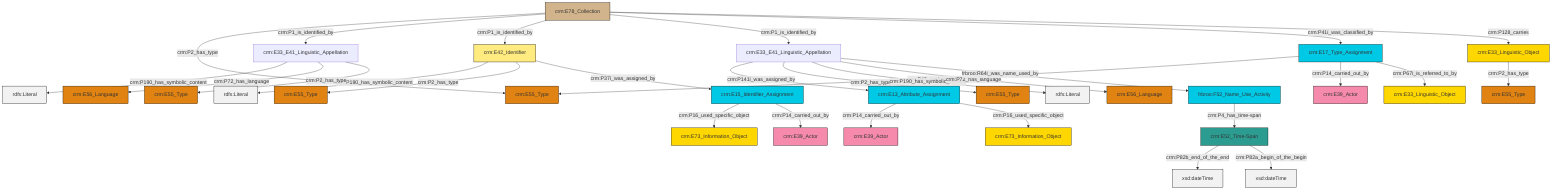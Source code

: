 graph TD
classDef Literal fill:#f2f2f2,stroke:#000000;
classDef CRM_Entity fill:#FFFFFF,stroke:#000000;
classDef Temporal_Entity fill:#00C9E6, stroke:#000000;
classDef Type fill:#E18312, stroke:#000000;
classDef Time-Span fill:#2C9C91, stroke:#000000;
classDef Appellation fill:#FFEB7F, stroke:#000000;
classDef Place fill:#008836, stroke:#000000;
classDef Persistent_Item fill:#B266B2, stroke:#000000;
classDef Conceptual_Object fill:#FFD700, stroke:#000000;
classDef Physical_Thing fill:#D2B48C, stroke:#000000;
classDef Actor fill:#f58aad, stroke:#000000;
classDef PC_Classes fill:#4ce600, stroke:#000000;
classDef Multi fill:#cccccc,stroke:#000000;

0["crm:E78_Collection"]:::Physical_Thing -->|crm:P2_has_type| 1["crm:E55_Type"]:::Type
2["crm:E17_Type_Assignment"]:::Temporal_Entity -->|crm:P42_assigned| 1["crm:E55_Type"]:::Type
3["crm:E33_E41_Linguistic_Appellation"]:::Default -->|crm:P141i_was_assigned_by| 4["crm:E13_Attribute_Assignment"]:::Temporal_Entity
3["crm:E33_E41_Linguistic_Appellation"]:::Default -->|crm:P2_has_type| 5["crm:E55_Type"]:::Type
6["crm:E42_Identifier"]:::Appellation -->|crm:P190_has_symbolic_content| 7[rdfs:Literal]:::Literal
6["crm:E42_Identifier"]:::Appellation -->|crm:P2_has_type| 8["crm:E55_Type"]:::Type
0["crm:E78_Collection"]:::Physical_Thing -->|crm:P1_is_identified_by| 9["crm:E33_E41_Linguistic_Appellation"]:::Default
14["crm:E52_Time-Span"]:::Time-Span -->|crm:P82b_end_of_the_end| 15[xsd:dateTime]:::Literal
14["crm:E52_Time-Span"]:::Time-Span -->|crm:P82a_begin_of_the_begin| 17[xsd:dateTime]:::Literal
18["crm:E15_Identifier_Assignment"]:::Temporal_Entity -->|crm:P16_used_specific_object| 19["crm:E73_Information_Object"]:::Conceptual_Object
2["crm:E17_Type_Assignment"]:::Temporal_Entity -->|crm:P14_carried_out_by| 20["crm:E39_Actor"]:::Actor
0["crm:E78_Collection"]:::Physical_Thing -->|crm:P1_is_identified_by| 6["crm:E42_Identifier"]:::Appellation
9["crm:E33_E41_Linguistic_Appellation"]:::Default -->|crm:P190_has_symbolic_content| 25[rdfs:Literal]:::Literal
2["crm:E17_Type_Assignment"]:::Temporal_Entity -->|crm:P67i_is_referred_to_by| 27["crm:E33_Linguistic_Object"]:::Conceptual_Object
0["crm:E78_Collection"]:::Physical_Thing -->|crm:P1_is_identified_by| 3["crm:E33_E41_Linguistic_Appellation"]:::Default
9["crm:E33_E41_Linguistic_Appellation"]:::Default -->|crm:P72_has_language| 21["crm:E56_Language"]:::Type
3["crm:E33_E41_Linguistic_Appellation"]:::Default -->|crm:P190_has_symbolic_content| 34[rdfs:Literal]:::Literal
0["crm:E78_Collection"]:::Physical_Thing -->|crm:P41i_was_classified_by| 2["crm:E17_Type_Assignment"]:::Temporal_Entity
36["crm:E33_Linguistic_Object"]:::Conceptual_Object -->|crm:P2_has_type| 38["crm:E55_Type"]:::Type
4["crm:E13_Attribute_Assignment"]:::Temporal_Entity -->|crm:P14_carried_out_by| 29["crm:E39_Actor"]:::Actor
3["crm:E33_E41_Linguistic_Appellation"]:::Default -->|crm:P72_has_language| 11["crm:E56_Language"]:::Type
6["crm:E42_Identifier"]:::Appellation -->|crm:P37i_was_assigned_by| 18["crm:E15_Identifier_Assignment"]:::Temporal_Entity
9["crm:E33_E41_Linguistic_Appellation"]:::Default -->|crm:P2_has_type| 23["crm:E55_Type"]:::Type
0["crm:E78_Collection"]:::Physical_Thing -->|crm:P128_carries| 36["crm:E33_Linguistic_Object"]:::Conceptual_Object
39["frbroo:F52_Name_Use_Activity"]:::Temporal_Entity -->|crm:P4_has_time-span| 14["crm:E52_Time-Span"]:::Time-Span
4["crm:E13_Attribute_Assignment"]:::Temporal_Entity -->|crm:P16_used_specific_object| 40["crm:E73_Information_Object"]:::Conceptual_Object
3["crm:E33_E41_Linguistic_Appellation"]:::Default -->|frbroo:R64i_was_name_used_by| 39["frbroo:F52_Name_Use_Activity"]:::Temporal_Entity
18["crm:E15_Identifier_Assignment"]:::Temporal_Entity -->|crm:P14_carried_out_by| 42["crm:E39_Actor"]:::Actor